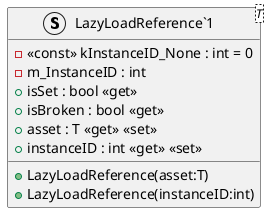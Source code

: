 @startuml
struct "LazyLoadReference`1"<T> {
    - <<const>> kInstanceID_None : int = 0
    - m_InstanceID : int
    + isSet : bool <<get>>
    + isBroken : bool <<get>>
    + asset : T <<get>> <<set>>
    + instanceID : int <<get>> <<set>>
    + LazyLoadReference(asset:T)
    + LazyLoadReference(instanceID:int)
}
@enduml
